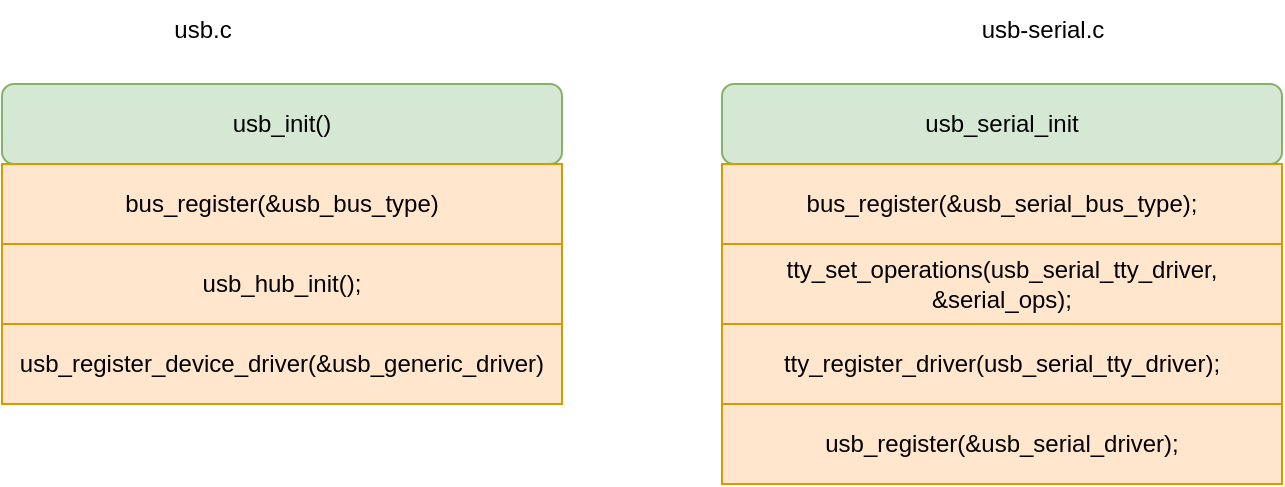 <mxfile version="24.2.5" type="github">
  <diagram name="usb 总线" id="pd-Zbiyc6Sx0SRdpBiYg">
    <mxGraphModel dx="954" dy="558" grid="1" gridSize="10" guides="1" tooltips="1" connect="1" arrows="1" fold="1" page="1" pageScale="1" pageWidth="827" pageHeight="1169" math="0" shadow="0">
      <root>
        <mxCell id="0" />
        <mxCell id="1" parent="0" />
        <mxCell id="N79WOz4eK4pjpgPFplo8-1" value="usb_init()" style="rounded=1;whiteSpace=wrap;html=1;fillColor=#d5e8d4;strokeColor=#82b366;" vertex="1" parent="1">
          <mxGeometry x="40" y="282" width="280" height="40" as="geometry" />
        </mxCell>
        <mxCell id="N79WOz4eK4pjpgPFplo8-2" value="bus_register(&amp;amp;usb_bus_type)" style="rounded=0;whiteSpace=wrap;html=1;fillColor=#ffe6cc;strokeColor=#d79b00;" vertex="1" parent="1">
          <mxGeometry x="40" y="322" width="280" height="40" as="geometry" />
        </mxCell>
        <mxCell id="N79WOz4eK4pjpgPFplo8-3" value="usb_hub_init();" style="rounded=0;whiteSpace=wrap;html=1;fillColor=#ffe6cc;strokeColor=#d79b00;" vertex="1" parent="1">
          <mxGeometry x="40" y="362" width="280" height="40" as="geometry" />
        </mxCell>
        <mxCell id="N79WOz4eK4pjpgPFplo8-4" value="usb_register_device_driver(&amp;amp;usb_generic_driver)" style="rounded=0;whiteSpace=wrap;html=1;fillColor=#ffe6cc;strokeColor=#d79b00;" vertex="1" parent="1">
          <mxGeometry x="40" y="402" width="280" height="40" as="geometry" />
        </mxCell>
        <mxCell id="N79WOz4eK4pjpgPFplo8-5" value="usb.c" style="text;html=1;align=center;verticalAlign=middle;resizable=0;points=[];autosize=1;strokeColor=none;fillColor=none;" vertex="1" parent="1">
          <mxGeometry x="115" y="240" width="50" height="30" as="geometry" />
        </mxCell>
        <mxCell id="N79WOz4eK4pjpgPFplo8-6" value="usb_serial_init" style="rounded=1;whiteSpace=wrap;html=1;fillColor=#d5e8d4;strokeColor=#82b366;" vertex="1" parent="1">
          <mxGeometry x="400" y="282" width="280" height="40" as="geometry" />
        </mxCell>
        <mxCell id="N79WOz4eK4pjpgPFplo8-7" value="usb-serial.c" style="text;html=1;align=center;verticalAlign=middle;resizable=0;points=[];autosize=1;strokeColor=none;fillColor=none;" vertex="1" parent="1">
          <mxGeometry x="520" y="240" width="80" height="30" as="geometry" />
        </mxCell>
        <mxCell id="N79WOz4eK4pjpgPFplo8-8" value="bus_register(&amp;amp;usb_serial_bus_type);" style="rounded=0;whiteSpace=wrap;html=1;fillColor=#ffe6cc;strokeColor=#d79b00;" vertex="1" parent="1">
          <mxGeometry x="400" y="322" width="280" height="40" as="geometry" />
        </mxCell>
        <mxCell id="N79WOz4eK4pjpgPFplo8-9" value="tty_set_operations(usb_serial_tty_driver, &amp;amp;serial_ops);" style="rounded=0;whiteSpace=wrap;html=1;fillColor=#ffe6cc;strokeColor=#d79b00;" vertex="1" parent="1">
          <mxGeometry x="400" y="362" width="280" height="40" as="geometry" />
        </mxCell>
        <mxCell id="N79WOz4eK4pjpgPFplo8-10" value="tty_register_driver(usb_serial_tty_driver);" style="rounded=0;whiteSpace=wrap;html=1;fillColor=#ffe6cc;strokeColor=#d79b00;" vertex="1" parent="1">
          <mxGeometry x="400" y="402" width="280" height="40" as="geometry" />
        </mxCell>
        <mxCell id="N79WOz4eK4pjpgPFplo8-11" value="usb_register(&amp;amp;usb_serial_driver);" style="rounded=0;whiteSpace=wrap;html=1;fillColor=#ffe6cc;strokeColor=#d79b00;" vertex="1" parent="1">
          <mxGeometry x="400" y="442" width="280" height="40" as="geometry" />
        </mxCell>
      </root>
    </mxGraphModel>
  </diagram>
</mxfile>
